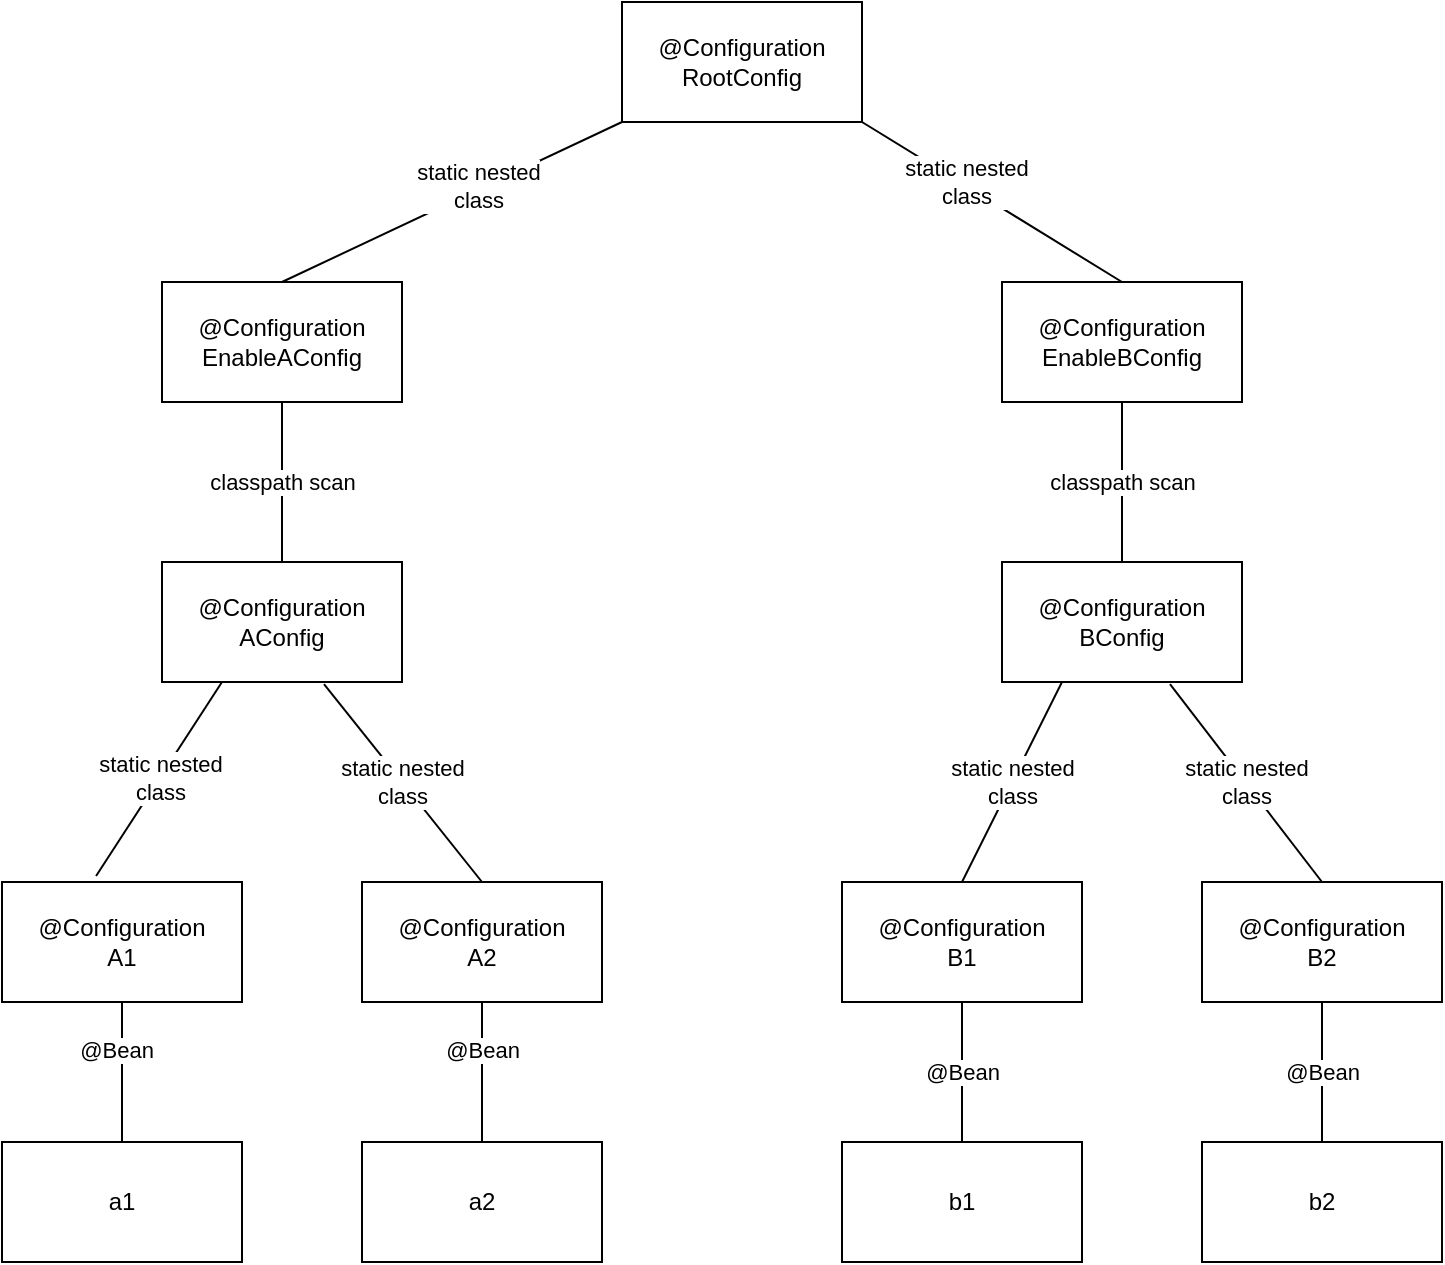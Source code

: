 <mxfile version="21.5.0" type="device">
  <diagram name="Page-1" id="gL6UpZue4-Y7gqrIG5FI">
    <mxGraphModel dx="2062" dy="753" grid="1" gridSize="10" guides="1" tooltips="1" connect="1" arrows="1" fold="1" page="1" pageScale="1" pageWidth="850" pageHeight="1100" math="0" shadow="0">
      <root>
        <mxCell id="0" />
        <mxCell id="1" parent="0" />
        <mxCell id="ZMqs0MVgqctCKB6G0gvM-1" value="@Configuration&lt;br&gt;RootConfig" style="rounded=0;whiteSpace=wrap;html=1;" vertex="1" parent="1">
          <mxGeometry x="390" y="30" width="120" height="60" as="geometry" />
        </mxCell>
        <mxCell id="ZMqs0MVgqctCKB6G0gvM-3" value="@Configuration&lt;br&gt;EnableBConfig" style="rounded=0;whiteSpace=wrap;html=1;" vertex="1" parent="1">
          <mxGeometry x="580" y="170" width="120" height="60" as="geometry" />
        </mxCell>
        <mxCell id="ZMqs0MVgqctCKB6G0gvM-7" value="" style="endArrow=none;html=1;rounded=0;exitX=1;exitY=1;exitDx=0;exitDy=0;entryX=0.5;entryY=0;entryDx=0;entryDy=0;" edge="1" parent="1" source="ZMqs0MVgqctCKB6G0gvM-1" target="ZMqs0MVgqctCKB6G0gvM-3">
          <mxGeometry width="50" height="50" relative="1" as="geometry">
            <mxPoint x="460" y="410" as="sourcePoint" />
            <mxPoint x="510" y="360" as="targetPoint" />
          </mxGeometry>
        </mxCell>
        <mxCell id="ZMqs0MVgqctCKB6G0gvM-8" value="&lt;div&gt;static nested&lt;/div&gt;&lt;div&gt;class&lt;/div&gt;" style="edgeLabel;html=1;align=center;verticalAlign=middle;resizable=0;points=[];" vertex="1" connectable="0" parent="ZMqs0MVgqctCKB6G0gvM-7">
          <mxGeometry x="-0.212" y="2" relative="1" as="geometry">
            <mxPoint as="offset" />
          </mxGeometry>
        </mxCell>
        <mxCell id="ZMqs0MVgqctCKB6G0gvM-11" value="@Configuration&lt;br&gt;BConfig" style="rounded=0;whiteSpace=wrap;html=1;" vertex="1" parent="1">
          <mxGeometry x="580" y="310" width="120" height="60" as="geometry" />
        </mxCell>
        <mxCell id="ZMqs0MVgqctCKB6G0gvM-15" value="classpath scan" style="endArrow=none;html=1;rounded=0;exitX=0.5;exitY=1;exitDx=0;exitDy=0;entryX=0.5;entryY=0;entryDx=0;entryDy=0;" edge="1" parent="1" source="ZMqs0MVgqctCKB6G0gvM-3" target="ZMqs0MVgqctCKB6G0gvM-11">
          <mxGeometry width="50" height="50" relative="1" as="geometry">
            <mxPoint x="460" y="420" as="sourcePoint" />
            <mxPoint x="510" y="370" as="targetPoint" />
          </mxGeometry>
        </mxCell>
        <mxCell id="ZMqs0MVgqctCKB6G0gvM-20" value="@Configuration&lt;br&gt;B1" style="rounded=0;whiteSpace=wrap;html=1;" vertex="1" parent="1">
          <mxGeometry x="500" y="470" width="120" height="60" as="geometry" />
        </mxCell>
        <mxCell id="ZMqs0MVgqctCKB6G0gvM-24" value="@Configuration&lt;br&gt;B2" style="rounded=0;whiteSpace=wrap;html=1;" vertex="1" parent="1">
          <mxGeometry x="680" y="470" width="120" height="60" as="geometry" />
        </mxCell>
        <mxCell id="ZMqs0MVgqctCKB6G0gvM-44" value="@Configuration&lt;br&gt;EnableAConfig" style="rounded=0;whiteSpace=wrap;html=1;" vertex="1" parent="1">
          <mxGeometry x="160" y="170" width="120" height="60" as="geometry" />
        </mxCell>
        <mxCell id="ZMqs0MVgqctCKB6G0gvM-46" value="@Configuration&lt;br&gt;AConfig" style="rounded=0;whiteSpace=wrap;html=1;" vertex="1" parent="1">
          <mxGeometry x="160" y="310" width="120" height="60" as="geometry" />
        </mxCell>
        <mxCell id="ZMqs0MVgqctCKB6G0gvM-47" value="classpath scan" style="endArrow=none;html=1;rounded=0;exitX=0.5;exitY=1;exitDx=0;exitDy=0;entryX=0.5;entryY=0;entryDx=0;entryDy=0;" edge="1" parent="1" source="ZMqs0MVgqctCKB6G0gvM-44" target="ZMqs0MVgqctCKB6G0gvM-46">
          <mxGeometry width="50" height="50" relative="1" as="geometry">
            <mxPoint x="40" y="420" as="sourcePoint" />
            <mxPoint x="90" y="370" as="targetPoint" />
          </mxGeometry>
        </mxCell>
        <mxCell id="ZMqs0MVgqctCKB6G0gvM-48" value="@Configuration&lt;br&gt;A1" style="rounded=0;whiteSpace=wrap;html=1;" vertex="1" parent="1">
          <mxGeometry x="80" y="470" width="120" height="60" as="geometry" />
        </mxCell>
        <mxCell id="ZMqs0MVgqctCKB6G0gvM-49" value="@Configuration&lt;br&gt;A2" style="rounded=0;whiteSpace=wrap;html=1;" vertex="1" parent="1">
          <mxGeometry x="260" y="470" width="120" height="60" as="geometry" />
        </mxCell>
        <mxCell id="ZMqs0MVgqctCKB6G0gvM-52" value="" style="endArrow=none;html=1;rounded=0;entryX=0;entryY=1;entryDx=0;entryDy=0;exitX=0.5;exitY=0;exitDx=0;exitDy=0;" edge="1" parent="1" source="ZMqs0MVgqctCKB6G0gvM-44" target="ZMqs0MVgqctCKB6G0gvM-1">
          <mxGeometry width="50" height="50" relative="1" as="geometry">
            <mxPoint x="230" y="550" as="sourcePoint" />
            <mxPoint x="280" y="500" as="targetPoint" />
          </mxGeometry>
        </mxCell>
        <mxCell id="ZMqs0MVgqctCKB6G0gvM-53" value="static nested&lt;br&gt;class" style="edgeLabel;html=1;align=center;verticalAlign=middle;resizable=0;points=[];" vertex="1" connectable="0" parent="ZMqs0MVgqctCKB6G0gvM-52">
          <mxGeometry x="0.168" y="2" relative="1" as="geometry">
            <mxPoint as="offset" />
          </mxGeometry>
        </mxCell>
        <mxCell id="ZMqs0MVgqctCKB6G0gvM-61" value="static nested&lt;br&gt;class" style="endArrow=none;html=1;rounded=0;exitX=0.392;exitY=-0.05;exitDx=0;exitDy=0;exitPerimeter=0;entryX=0.25;entryY=1;entryDx=0;entryDy=0;" edge="1" parent="1" source="ZMqs0MVgqctCKB6G0gvM-48" target="ZMqs0MVgqctCKB6G0gvM-46">
          <mxGeometry width="50" height="50" relative="1" as="geometry">
            <mxPoint x="440" y="390" as="sourcePoint" />
            <mxPoint x="490" y="340" as="targetPoint" />
          </mxGeometry>
        </mxCell>
        <mxCell id="ZMqs0MVgqctCKB6G0gvM-62" value="static nested&lt;br&gt;class" style="endArrow=none;html=1;rounded=0;entryX=0.675;entryY=1.017;entryDx=0;entryDy=0;entryPerimeter=0;exitX=0.5;exitY=0;exitDx=0;exitDy=0;" edge="1" parent="1" source="ZMqs0MVgqctCKB6G0gvM-49" target="ZMqs0MVgqctCKB6G0gvM-46">
          <mxGeometry width="50" height="50" relative="1" as="geometry">
            <mxPoint x="380" y="470" as="sourcePoint" />
            <mxPoint x="430" y="420" as="targetPoint" />
          </mxGeometry>
        </mxCell>
        <mxCell id="ZMqs0MVgqctCKB6G0gvM-63" value="static nested&lt;br&gt;class" style="endArrow=none;html=1;rounded=0;exitX=0.5;exitY=0;exitDx=0;exitDy=0;entryX=0.25;entryY=1;entryDx=0;entryDy=0;" edge="1" parent="1" source="ZMqs0MVgqctCKB6G0gvM-20" target="ZMqs0MVgqctCKB6G0gvM-11">
          <mxGeometry width="50" height="50" relative="1" as="geometry">
            <mxPoint x="440" y="390" as="sourcePoint" />
            <mxPoint x="490" y="340" as="targetPoint" />
          </mxGeometry>
        </mxCell>
        <mxCell id="ZMqs0MVgqctCKB6G0gvM-64" value="static nested&lt;br&gt;class" style="endArrow=none;html=1;rounded=0;entryX=0.7;entryY=1.017;entryDx=0;entryDy=0;entryPerimeter=0;exitX=0.5;exitY=0;exitDx=0;exitDy=0;" edge="1" parent="1" source="ZMqs0MVgqctCKB6G0gvM-24" target="ZMqs0MVgqctCKB6G0gvM-11">
          <mxGeometry width="50" height="50" relative="1" as="geometry">
            <mxPoint x="440" y="390" as="sourcePoint" />
            <mxPoint x="490" y="340" as="targetPoint" />
          </mxGeometry>
        </mxCell>
        <mxCell id="ZMqs0MVgqctCKB6G0gvM-65" value="a1" style="rounded=0;whiteSpace=wrap;html=1;" vertex="1" parent="1">
          <mxGeometry x="80" y="600" width="120" height="60" as="geometry" />
        </mxCell>
        <mxCell id="ZMqs0MVgqctCKB6G0gvM-66" value="a2" style="rounded=0;whiteSpace=wrap;html=1;" vertex="1" parent="1">
          <mxGeometry x="260" y="600" width="120" height="60" as="geometry" />
        </mxCell>
        <mxCell id="ZMqs0MVgqctCKB6G0gvM-67" value="b1" style="rounded=0;whiteSpace=wrap;html=1;" vertex="1" parent="1">
          <mxGeometry x="500" y="600" width="120" height="60" as="geometry" />
        </mxCell>
        <mxCell id="ZMqs0MVgqctCKB6G0gvM-68" value="b2" style="rounded=0;whiteSpace=wrap;html=1;" vertex="1" parent="1">
          <mxGeometry x="680" y="600" width="120" height="60" as="geometry" />
        </mxCell>
        <mxCell id="ZMqs0MVgqctCKB6G0gvM-69" value="" style="endArrow=none;html=1;rounded=0;exitX=0.5;exitY=0;exitDx=0;exitDy=0;" edge="1" parent="1" source="ZMqs0MVgqctCKB6G0gvM-65" target="ZMqs0MVgqctCKB6G0gvM-48">
          <mxGeometry width="50" height="50" relative="1" as="geometry">
            <mxPoint x="450" y="430" as="sourcePoint" />
            <mxPoint x="500" y="380" as="targetPoint" />
          </mxGeometry>
        </mxCell>
        <mxCell id="ZMqs0MVgqctCKB6G0gvM-72" value="@Bean" style="edgeLabel;html=1;align=center;verticalAlign=middle;resizable=0;points=[];" vertex="1" connectable="0" parent="ZMqs0MVgqctCKB6G0gvM-69">
          <mxGeometry x="0.314" y="3" relative="1" as="geometry">
            <mxPoint as="offset" />
          </mxGeometry>
        </mxCell>
        <mxCell id="ZMqs0MVgqctCKB6G0gvM-70" value="" style="endArrow=none;html=1;rounded=0;exitX=0.5;exitY=0;exitDx=0;exitDy=0;entryX=0.5;entryY=1;entryDx=0;entryDy=0;" edge="1" parent="1" source="ZMqs0MVgqctCKB6G0gvM-66" target="ZMqs0MVgqctCKB6G0gvM-49">
          <mxGeometry width="50" height="50" relative="1" as="geometry">
            <mxPoint x="450" y="430" as="sourcePoint" />
            <mxPoint x="500" y="380" as="targetPoint" />
          </mxGeometry>
        </mxCell>
        <mxCell id="ZMqs0MVgqctCKB6G0gvM-73" value="@Bean" style="edgeLabel;html=1;align=center;verticalAlign=middle;resizable=0;points=[];" vertex="1" connectable="0" parent="ZMqs0MVgqctCKB6G0gvM-70">
          <mxGeometry x="0.314" relative="1" as="geometry">
            <mxPoint as="offset" />
          </mxGeometry>
        </mxCell>
        <mxCell id="ZMqs0MVgqctCKB6G0gvM-71" value="@Bean" style="endArrow=none;html=1;rounded=0;exitX=0.5;exitY=0;exitDx=0;exitDy=0;entryX=0.5;entryY=1;entryDx=0;entryDy=0;" edge="1" parent="1" source="ZMqs0MVgqctCKB6G0gvM-67" target="ZMqs0MVgqctCKB6G0gvM-20">
          <mxGeometry width="50" height="50" relative="1" as="geometry">
            <mxPoint x="450" y="430" as="sourcePoint" />
            <mxPoint x="500" y="380" as="targetPoint" />
          </mxGeometry>
        </mxCell>
        <mxCell id="ZMqs0MVgqctCKB6G0gvM-75" value="@Bean" style="endArrow=none;html=1;rounded=0;entryX=0.5;entryY=1;entryDx=0;entryDy=0;" edge="1" parent="1" source="ZMqs0MVgqctCKB6G0gvM-68" target="ZMqs0MVgqctCKB6G0gvM-24">
          <mxGeometry width="50" height="50" relative="1" as="geometry">
            <mxPoint x="450" y="430" as="sourcePoint" />
            <mxPoint x="500" y="380" as="targetPoint" />
          </mxGeometry>
        </mxCell>
      </root>
    </mxGraphModel>
  </diagram>
</mxfile>
